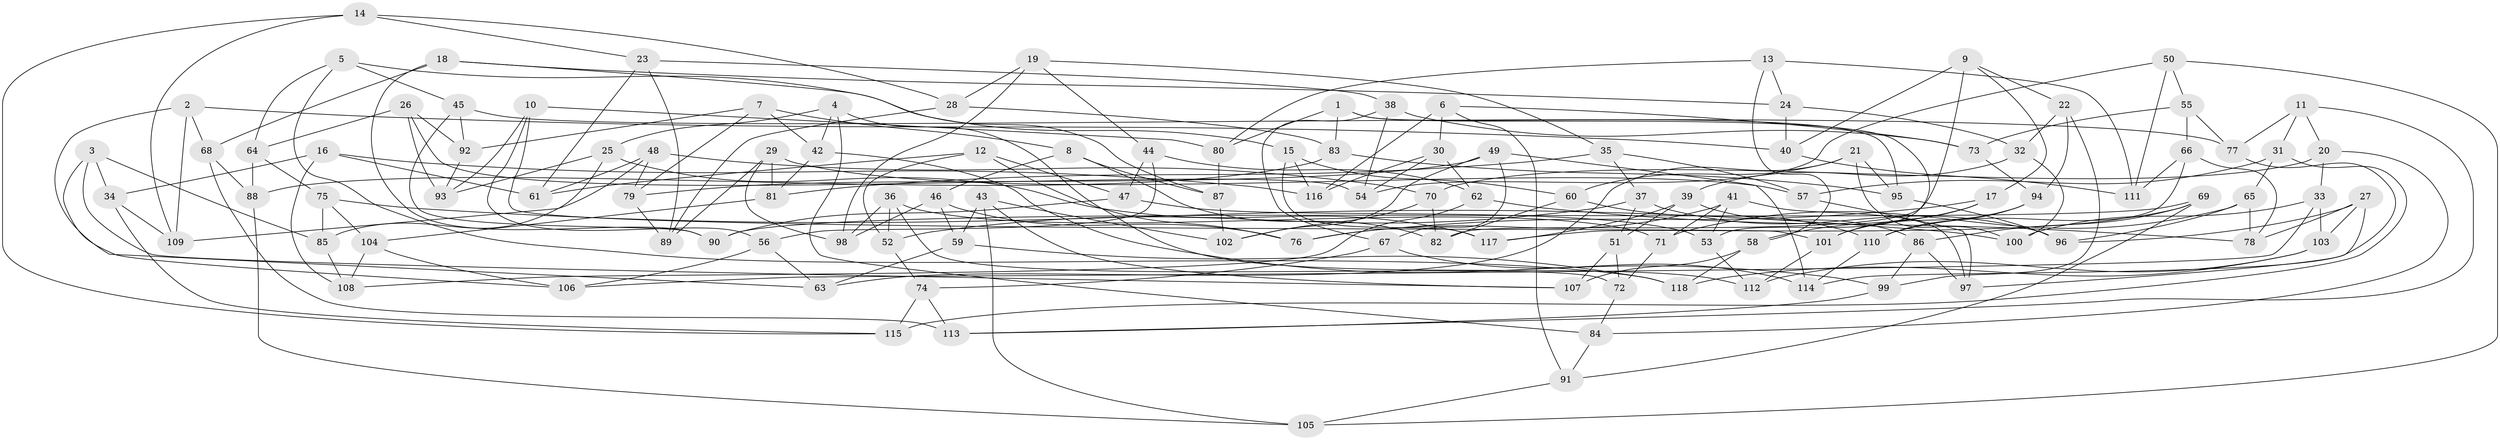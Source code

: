 // coarse degree distribution, {6: 0.014084507042253521, 10: 0.09859154929577464, 4: 0.7605633802816901, 12: 0.028169014084507043, 11: 0.028169014084507043, 8: 0.014084507042253521, 3: 0.056338028169014086}
// Generated by graph-tools (version 1.1) at 2025/53/03/04/25 22:53:35]
// undirected, 118 vertices, 236 edges
graph export_dot {
  node [color=gray90,style=filled];
  1;
  2;
  3;
  4;
  5;
  6;
  7;
  8;
  9;
  10;
  11;
  12;
  13;
  14;
  15;
  16;
  17;
  18;
  19;
  20;
  21;
  22;
  23;
  24;
  25;
  26;
  27;
  28;
  29;
  30;
  31;
  32;
  33;
  34;
  35;
  36;
  37;
  38;
  39;
  40;
  41;
  42;
  43;
  44;
  45;
  46;
  47;
  48;
  49;
  50;
  51;
  52;
  53;
  54;
  55;
  56;
  57;
  58;
  59;
  60;
  61;
  62;
  63;
  64;
  65;
  66;
  67;
  68;
  69;
  70;
  71;
  72;
  73;
  74;
  75;
  76;
  77;
  78;
  79;
  80;
  81;
  82;
  83;
  84;
  85;
  86;
  87;
  88;
  89;
  90;
  91;
  92;
  93;
  94;
  95;
  96;
  97;
  98;
  99;
  100;
  101;
  102;
  103;
  104;
  105;
  106;
  107;
  108;
  109;
  110;
  111;
  112;
  113;
  114;
  115;
  116;
  117;
  118;
  1 -- 95;
  1 -- 53;
  1 -- 80;
  1 -- 83;
  2 -- 68;
  2 -- 109;
  2 -- 63;
  2 -- 40;
  3 -- 107;
  3 -- 106;
  3 -- 85;
  3 -- 34;
  4 -- 42;
  4 -- 25;
  4 -- 84;
  4 -- 112;
  5 -- 45;
  5 -- 64;
  5 -- 118;
  5 -- 15;
  6 -- 30;
  6 -- 116;
  6 -- 91;
  6 -- 73;
  7 -- 42;
  7 -- 92;
  7 -- 8;
  7 -- 79;
  8 -- 82;
  8 -- 87;
  8 -- 46;
  9 -- 82;
  9 -- 17;
  9 -- 40;
  9 -- 22;
  10 -- 80;
  10 -- 93;
  10 -- 101;
  10 -- 56;
  11 -- 77;
  11 -- 20;
  11 -- 31;
  11 -- 113;
  12 -- 47;
  12 -- 76;
  12 -- 52;
  12 -- 61;
  13 -- 111;
  13 -- 24;
  13 -- 58;
  13 -- 80;
  14 -- 23;
  14 -- 28;
  14 -- 115;
  14 -- 109;
  15 -- 116;
  15 -- 117;
  15 -- 60;
  16 -- 108;
  16 -- 116;
  16 -- 34;
  16 -- 61;
  17 -- 76;
  17 -- 101;
  17 -- 58;
  18 -- 24;
  18 -- 68;
  18 -- 87;
  18 -- 90;
  19 -- 44;
  19 -- 35;
  19 -- 98;
  19 -- 28;
  20 -- 33;
  20 -- 84;
  20 -- 70;
  21 -- 63;
  21 -- 95;
  21 -- 100;
  21 -- 60;
  22 -- 94;
  22 -- 32;
  22 -- 99;
  23 -- 38;
  23 -- 61;
  23 -- 89;
  24 -- 32;
  24 -- 40;
  25 -- 93;
  25 -- 117;
  25 -- 85;
  26 -- 64;
  26 -- 54;
  26 -- 92;
  26 -- 93;
  27 -- 96;
  27 -- 97;
  27 -- 78;
  27 -- 103;
  28 -- 83;
  28 -- 89;
  29 -- 57;
  29 -- 81;
  29 -- 98;
  29 -- 89;
  30 -- 62;
  30 -- 116;
  30 -- 54;
  31 -- 115;
  31 -- 65;
  31 -- 57;
  32 -- 100;
  32 -- 39;
  33 -- 106;
  33 -- 100;
  33 -- 103;
  34 -- 109;
  34 -- 115;
  35 -- 37;
  35 -- 81;
  35 -- 57;
  36 -- 72;
  36 -- 52;
  36 -- 98;
  36 -- 71;
  37 -- 96;
  37 -- 52;
  37 -- 51;
  38 -- 67;
  38 -- 54;
  38 -- 73;
  39 -- 117;
  39 -- 86;
  39 -- 51;
  40 -- 111;
  41 -- 53;
  41 -- 76;
  41 -- 71;
  41 -- 97;
  42 -- 81;
  42 -- 99;
  43 -- 102;
  43 -- 107;
  43 -- 59;
  43 -- 105;
  44 -- 56;
  44 -- 62;
  44 -- 47;
  45 -- 77;
  45 -- 90;
  45 -- 92;
  46 -- 98;
  46 -- 59;
  46 -- 76;
  47 -- 53;
  47 -- 90;
  48 -- 61;
  48 -- 79;
  48 -- 109;
  48 -- 70;
  49 -- 67;
  49 -- 102;
  49 -- 79;
  49 -- 114;
  50 -- 55;
  50 -- 54;
  50 -- 111;
  50 -- 105;
  51 -- 72;
  51 -- 107;
  52 -- 74;
  53 -- 112;
  55 -- 77;
  55 -- 73;
  55 -- 66;
  56 -- 63;
  56 -- 106;
  57 -- 97;
  58 -- 118;
  58 -- 107;
  59 -- 63;
  59 -- 118;
  60 -- 110;
  60 -- 82;
  62 -- 108;
  62 -- 78;
  64 -- 88;
  64 -- 75;
  65 -- 78;
  65 -- 96;
  65 -- 71;
  66 -- 78;
  66 -- 117;
  66 -- 111;
  67 -- 74;
  67 -- 114;
  68 -- 113;
  68 -- 88;
  69 -- 90;
  69 -- 91;
  69 -- 110;
  69 -- 86;
  70 -- 82;
  70 -- 102;
  71 -- 72;
  72 -- 84;
  73 -- 94;
  74 -- 115;
  74 -- 113;
  75 -- 100;
  75 -- 85;
  75 -- 104;
  77 -- 114;
  79 -- 89;
  80 -- 87;
  81 -- 104;
  83 -- 88;
  83 -- 95;
  84 -- 91;
  85 -- 108;
  86 -- 99;
  86 -- 97;
  87 -- 102;
  88 -- 105;
  91 -- 105;
  92 -- 93;
  94 -- 110;
  94 -- 101;
  95 -- 96;
  99 -- 113;
  101 -- 112;
  103 -- 112;
  103 -- 118;
  104 -- 106;
  104 -- 108;
  110 -- 114;
}
